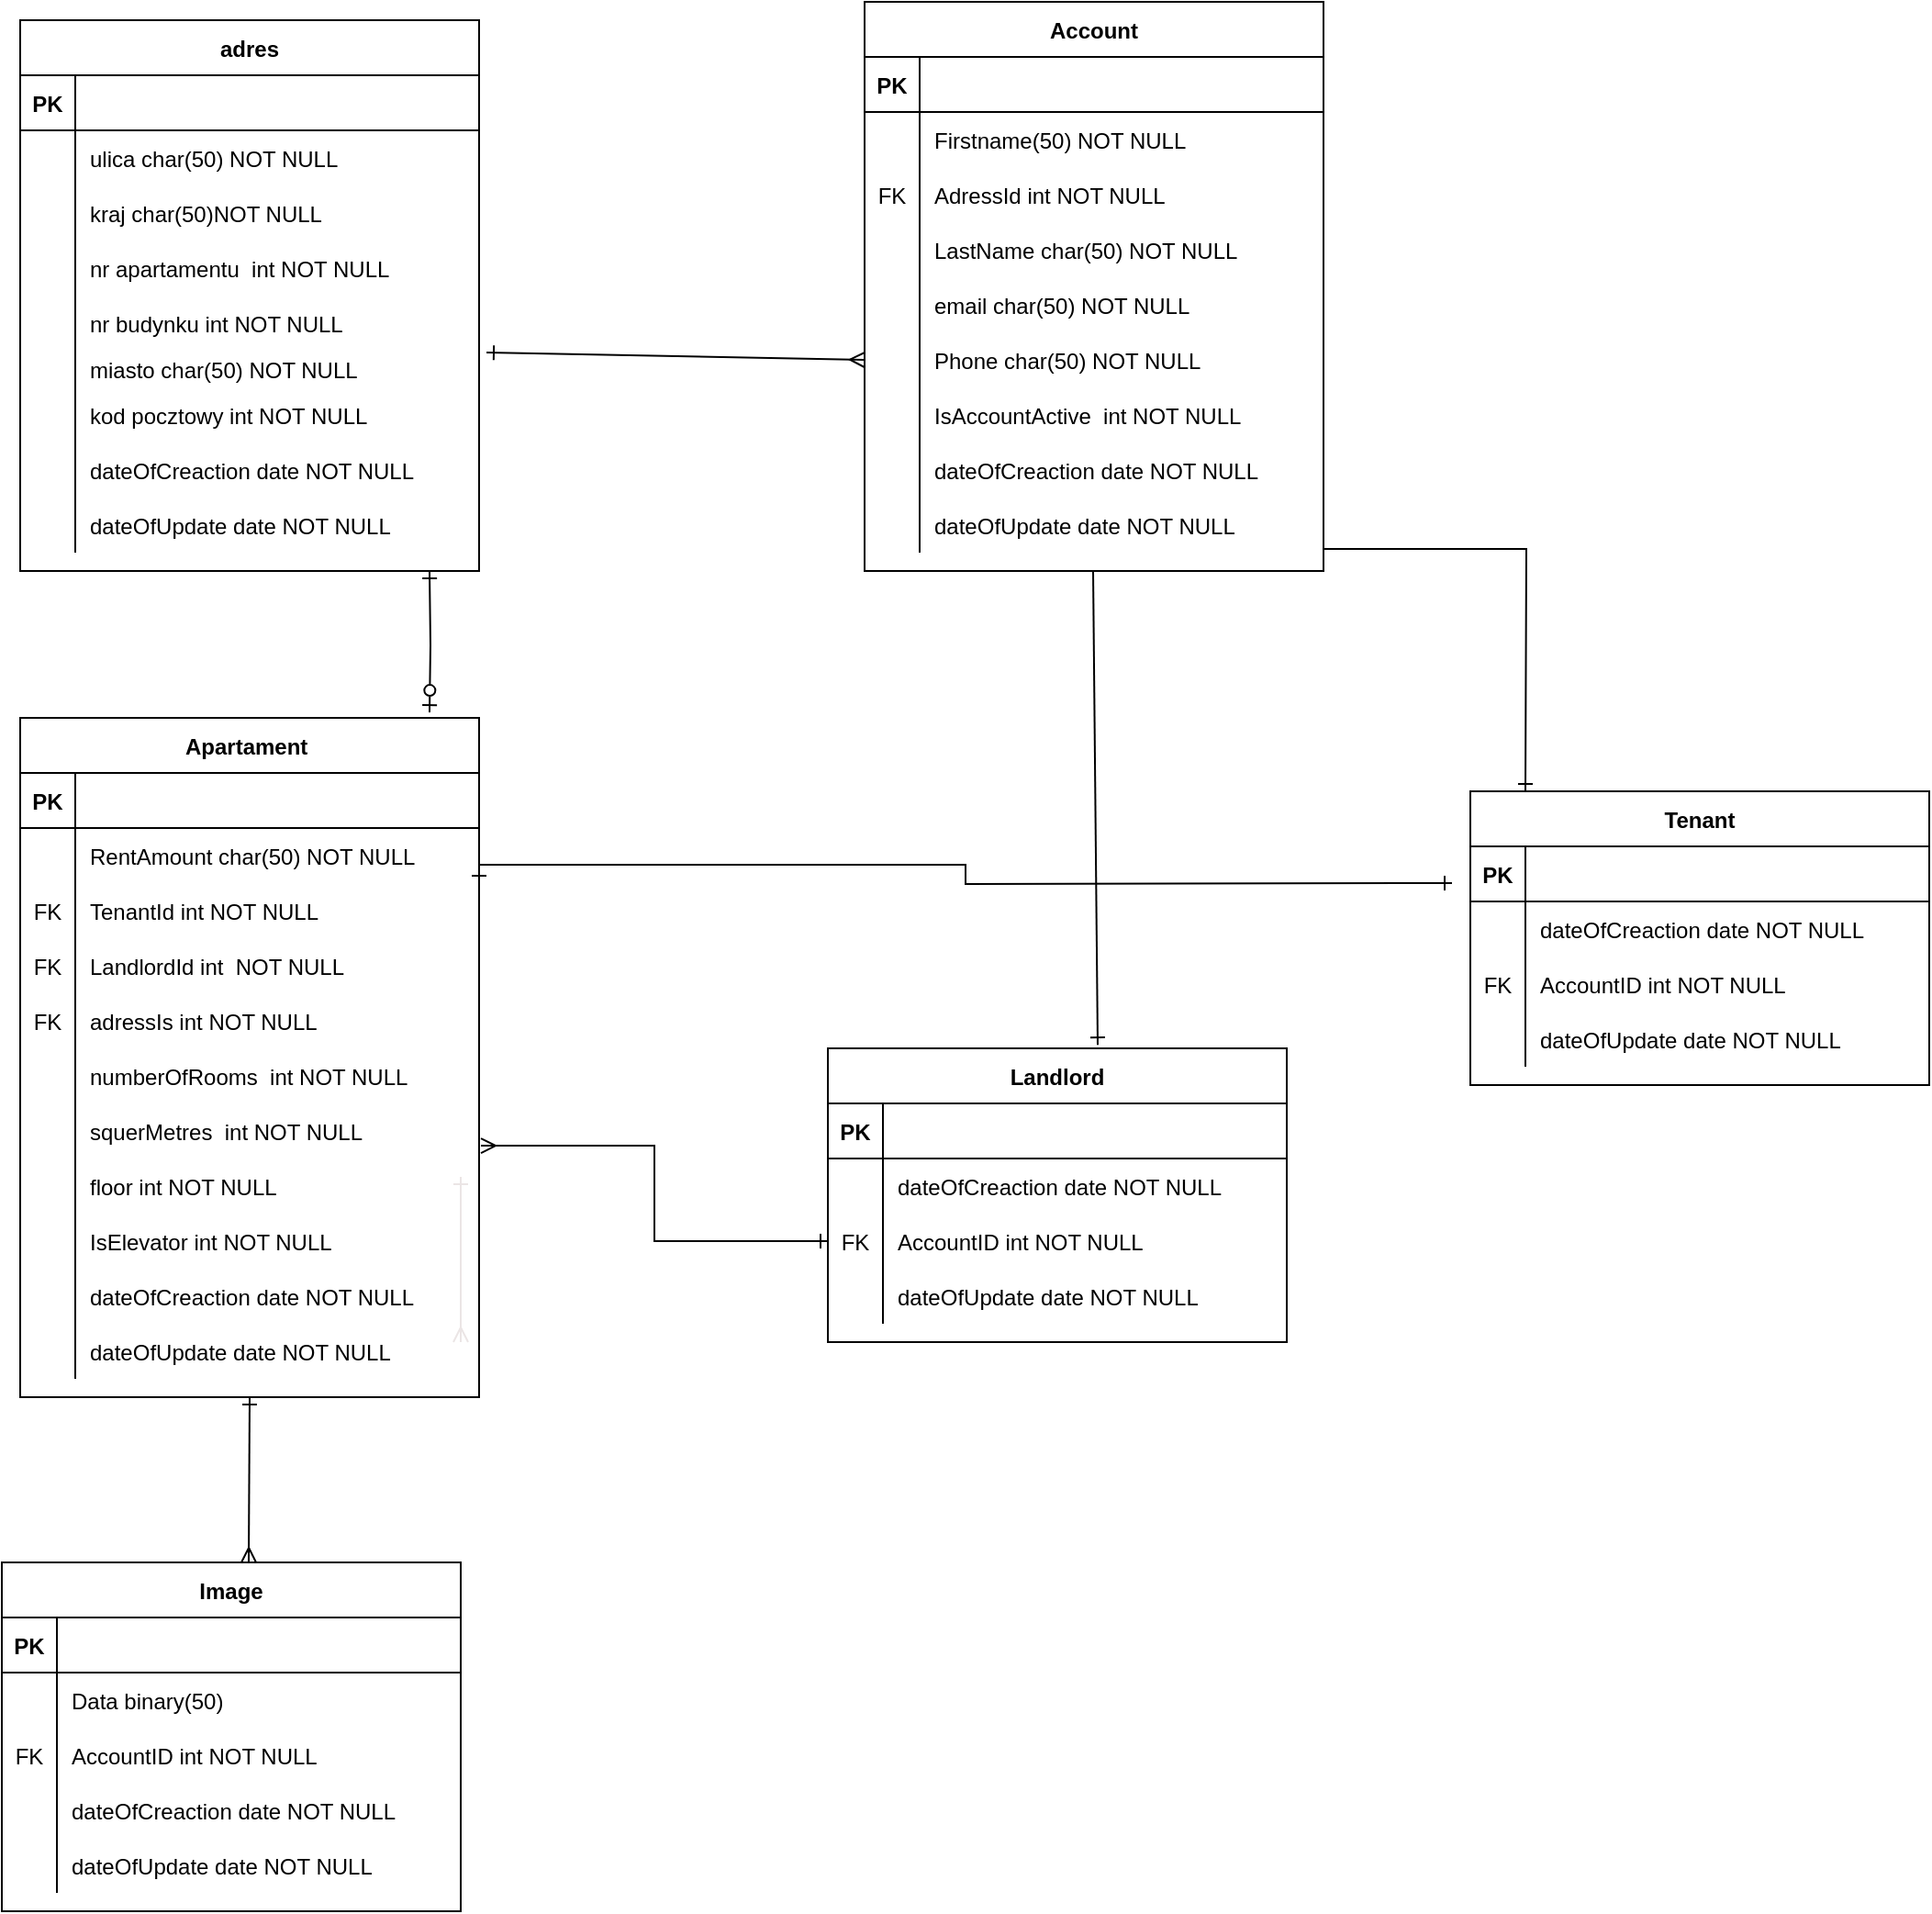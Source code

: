 <mxfile version="21.0.2" type="device"><diagram id="R2lEEEUBdFMjLlhIrx00" name="Page-1"><mxGraphModel dx="1687" dy="936" grid="1" gridSize="10" guides="1" tooltips="1" connect="1" arrows="1" fold="1" page="1" pageScale="1" pageWidth="850" pageHeight="1100" math="0" shadow="0" extFonts="Permanent Marker^https://fonts.googleapis.com/css?family=Permanent+Marker"><root><mxCell id="0"/><mxCell id="1" parent="0"/><mxCell id="RS_6XS7zdOknQT-KBXZ1-5" value="" style="endArrow=none;html=1;rounded=0;strokeColor=#FFFFFF;" edge="1" parent="1"><mxGeometry width="50" height="50" relative="1" as="geometry"><mxPoint x="470" y="210" as="sourcePoint"/><mxPoint x="670" y="210" as="targetPoint"/></mxGeometry></mxCell><mxCell id="RS_6XS7zdOknQT-KBXZ1-7" value="" style="endArrow=ERone;html=1;rounded=0;strokeColor=#ebe5e5;startArrow=ERmany;startFill=0;endFill=0;" edge="1" parent="1"><mxGeometry width="50" height="50" relative="1" as="geometry"><mxPoint x="290" y="780" as="sourcePoint"/><mxPoint x="290" y="690" as="targetPoint"/></mxGeometry></mxCell><mxCell id="RS_6XS7zdOknQT-KBXZ1-9" value="adres" style="shape=table;startSize=30;container=1;collapsible=1;childLayout=tableLayout;fixedRows=1;rowLines=0;fontStyle=1;align=center;resizeLast=1;" vertex="1" parent="1"><mxGeometry x="50" y="60" width="250" height="300" as="geometry"/></mxCell><mxCell id="RS_6XS7zdOknQT-KBXZ1-10" value="" style="shape=partialRectangle;collapsible=0;dropTarget=0;pointerEvents=0;fillColor=none;points=[[0,0.5],[1,0.5]];portConstraint=eastwest;top=0;left=0;right=0;bottom=1;" vertex="1" parent="RS_6XS7zdOknQT-KBXZ1-9"><mxGeometry y="30" width="250" height="30" as="geometry"/></mxCell><mxCell id="RS_6XS7zdOknQT-KBXZ1-11" value="PK" style="shape=partialRectangle;overflow=hidden;connectable=0;fillColor=none;top=0;left=0;bottom=0;right=0;fontStyle=1;" vertex="1" parent="RS_6XS7zdOknQT-KBXZ1-10"><mxGeometry width="30" height="30" as="geometry"><mxRectangle width="30" height="30" as="alternateBounds"/></mxGeometry></mxCell><mxCell id="RS_6XS7zdOknQT-KBXZ1-12" value="" style="shape=partialRectangle;overflow=hidden;connectable=0;fillColor=none;top=0;left=0;bottom=0;right=0;align=left;spacingLeft=6;fontStyle=5;" vertex="1" parent="RS_6XS7zdOknQT-KBXZ1-10"><mxGeometry x="30" width="220" height="30" as="geometry"><mxRectangle width="220" height="30" as="alternateBounds"/></mxGeometry></mxCell><mxCell id="RS_6XS7zdOknQT-KBXZ1-13" value="" style="shape=partialRectangle;collapsible=0;dropTarget=0;pointerEvents=0;fillColor=none;points=[[0,0.5],[1,0.5]];portConstraint=eastwest;top=0;left=0;right=0;bottom=0;" vertex="1" parent="RS_6XS7zdOknQT-KBXZ1-9"><mxGeometry y="60" width="250" height="30" as="geometry"/></mxCell><mxCell id="RS_6XS7zdOknQT-KBXZ1-14" value="" style="shape=partialRectangle;overflow=hidden;connectable=0;fillColor=none;top=0;left=0;bottom=0;right=0;" vertex="1" parent="RS_6XS7zdOknQT-KBXZ1-13"><mxGeometry width="30" height="30" as="geometry"><mxRectangle width="30" height="30" as="alternateBounds"/></mxGeometry></mxCell><mxCell id="RS_6XS7zdOknQT-KBXZ1-15" value="ulica char(50) NOT NULL" style="shape=partialRectangle;overflow=hidden;connectable=0;fillColor=none;top=0;left=0;bottom=0;right=0;align=left;spacingLeft=6;" vertex="1" parent="RS_6XS7zdOknQT-KBXZ1-13"><mxGeometry x="30" width="220" height="30" as="geometry"><mxRectangle width="220" height="30" as="alternateBounds"/></mxGeometry></mxCell><mxCell id="RS_6XS7zdOknQT-KBXZ1-16" value="" style="shape=partialRectangle;collapsible=0;dropTarget=0;pointerEvents=0;fillColor=none;points=[[0,0.5],[1,0.5]];portConstraint=eastwest;top=0;left=0;right=0;bottom=0;" vertex="1" parent="RS_6XS7zdOknQT-KBXZ1-9"><mxGeometry y="90" width="250" height="30" as="geometry"/></mxCell><mxCell id="RS_6XS7zdOknQT-KBXZ1-17" value="" style="shape=partialRectangle;overflow=hidden;connectable=0;fillColor=none;top=0;left=0;bottom=0;right=0;" vertex="1" parent="RS_6XS7zdOknQT-KBXZ1-16"><mxGeometry width="30" height="30" as="geometry"><mxRectangle width="30" height="30" as="alternateBounds"/></mxGeometry></mxCell><mxCell id="RS_6XS7zdOknQT-KBXZ1-18" value="kraj char(50)NOT NULL" style="shape=partialRectangle;overflow=hidden;connectable=0;fillColor=none;top=0;left=0;bottom=0;right=0;align=left;spacingLeft=6;" vertex="1" parent="RS_6XS7zdOknQT-KBXZ1-16"><mxGeometry x="30" width="220" height="30" as="geometry"><mxRectangle width="220" height="30" as="alternateBounds"/></mxGeometry></mxCell><mxCell id="RS_6XS7zdOknQT-KBXZ1-19" style="shape=partialRectangle;collapsible=0;dropTarget=0;pointerEvents=0;fillColor=none;points=[[0,0.5],[1,0.5]];portConstraint=eastwest;top=0;left=0;right=0;bottom=0;" vertex="1" parent="RS_6XS7zdOknQT-KBXZ1-9"><mxGeometry y="120" width="250" height="30" as="geometry"/></mxCell><mxCell id="RS_6XS7zdOknQT-KBXZ1-20" style="shape=partialRectangle;overflow=hidden;connectable=0;fillColor=none;top=0;left=0;bottom=0;right=0;" vertex="1" parent="RS_6XS7zdOknQT-KBXZ1-19"><mxGeometry width="30" height="30" as="geometry"><mxRectangle width="30" height="30" as="alternateBounds"/></mxGeometry></mxCell><mxCell id="RS_6XS7zdOknQT-KBXZ1-21" value="nr apartamentu  int NOT NULL" style="shape=partialRectangle;overflow=hidden;connectable=0;fillColor=none;top=0;left=0;bottom=0;right=0;align=left;spacingLeft=6;" vertex="1" parent="RS_6XS7zdOknQT-KBXZ1-19"><mxGeometry x="30" width="220" height="30" as="geometry"><mxRectangle width="220" height="30" as="alternateBounds"/></mxGeometry></mxCell><mxCell id="RS_6XS7zdOknQT-KBXZ1-22" style="shape=partialRectangle;collapsible=0;dropTarget=0;pointerEvents=0;fillColor=none;points=[[0,0.5],[1,0.5]];portConstraint=eastwest;top=0;left=0;right=0;bottom=0;" vertex="1" parent="RS_6XS7zdOknQT-KBXZ1-9"><mxGeometry y="150" width="250" height="30" as="geometry"/></mxCell><mxCell id="RS_6XS7zdOknQT-KBXZ1-23" style="shape=partialRectangle;overflow=hidden;connectable=0;fillColor=none;top=0;left=0;bottom=0;right=0;" vertex="1" parent="RS_6XS7zdOknQT-KBXZ1-22"><mxGeometry width="30" height="30" as="geometry"><mxRectangle width="30" height="30" as="alternateBounds"/></mxGeometry></mxCell><mxCell id="RS_6XS7zdOknQT-KBXZ1-24" value="nr budynku int NOT NULL" style="shape=partialRectangle;overflow=hidden;connectable=0;fillColor=none;top=0;left=0;bottom=0;right=0;align=left;spacingLeft=6;" vertex="1" parent="RS_6XS7zdOknQT-KBXZ1-22"><mxGeometry x="30" width="220" height="30" as="geometry"><mxRectangle width="220" height="30" as="alternateBounds"/></mxGeometry></mxCell><mxCell id="RS_6XS7zdOknQT-KBXZ1-25" style="shape=partialRectangle;collapsible=0;dropTarget=0;pointerEvents=0;fillColor=none;points=[[0,0.5],[1,0.5]];portConstraint=eastwest;top=0;left=0;right=0;bottom=0;" vertex="1" parent="RS_6XS7zdOknQT-KBXZ1-9"><mxGeometry y="180" width="250" height="20" as="geometry"/></mxCell><mxCell id="RS_6XS7zdOknQT-KBXZ1-26" style="shape=partialRectangle;overflow=hidden;connectable=0;fillColor=none;top=0;left=0;bottom=0;right=0;" vertex="1" parent="RS_6XS7zdOknQT-KBXZ1-25"><mxGeometry width="30" height="20" as="geometry"><mxRectangle width="30" height="20" as="alternateBounds"/></mxGeometry></mxCell><mxCell id="RS_6XS7zdOknQT-KBXZ1-27" value="miasto char(50) NOT NULL" style="shape=partialRectangle;overflow=hidden;connectable=0;fillColor=none;top=0;left=0;bottom=0;right=0;align=left;spacingLeft=6;" vertex="1" parent="RS_6XS7zdOknQT-KBXZ1-25"><mxGeometry x="30" width="220" height="20" as="geometry"><mxRectangle width="220" height="20" as="alternateBounds"/></mxGeometry></mxCell><mxCell id="RS_6XS7zdOknQT-KBXZ1-28" style="shape=partialRectangle;collapsible=0;dropTarget=0;pointerEvents=0;fillColor=none;points=[[0,0.5],[1,0.5]];portConstraint=eastwest;top=0;left=0;right=0;bottom=0;" vertex="1" parent="RS_6XS7zdOknQT-KBXZ1-9"><mxGeometry y="200" width="250" height="30" as="geometry"/></mxCell><mxCell id="RS_6XS7zdOknQT-KBXZ1-29" style="shape=partialRectangle;overflow=hidden;connectable=0;fillColor=none;top=0;left=0;bottom=0;right=0;" vertex="1" parent="RS_6XS7zdOknQT-KBXZ1-28"><mxGeometry width="30" height="30" as="geometry"><mxRectangle width="30" height="30" as="alternateBounds"/></mxGeometry></mxCell><mxCell id="RS_6XS7zdOknQT-KBXZ1-30" value="kod pocztowy int NOT NULL" style="shape=partialRectangle;overflow=hidden;connectable=0;fillColor=none;top=0;left=0;bottom=0;right=0;align=left;spacingLeft=6;" vertex="1" parent="RS_6XS7zdOknQT-KBXZ1-28"><mxGeometry x="30" width="220" height="30" as="geometry"><mxRectangle width="220" height="30" as="alternateBounds"/></mxGeometry></mxCell><mxCell id="RS_6XS7zdOknQT-KBXZ1-31" style="shape=partialRectangle;collapsible=0;dropTarget=0;pointerEvents=0;fillColor=none;points=[[0,0.5],[1,0.5]];portConstraint=eastwest;top=0;left=0;right=0;bottom=0;" vertex="1" parent="RS_6XS7zdOknQT-KBXZ1-9"><mxGeometry y="230" width="250" height="30" as="geometry"/></mxCell><mxCell id="RS_6XS7zdOknQT-KBXZ1-32" style="shape=partialRectangle;overflow=hidden;connectable=0;fillColor=none;top=0;left=0;bottom=0;right=0;" vertex="1" parent="RS_6XS7zdOknQT-KBXZ1-31"><mxGeometry width="30" height="30" as="geometry"><mxRectangle width="30" height="30" as="alternateBounds"/></mxGeometry></mxCell><mxCell id="RS_6XS7zdOknQT-KBXZ1-33" value="dateOfCreaction date NOT NULL" style="shape=partialRectangle;overflow=hidden;connectable=0;fillColor=none;top=0;left=0;bottom=0;right=0;align=left;spacingLeft=6;" vertex="1" parent="RS_6XS7zdOknQT-KBXZ1-31"><mxGeometry x="30" width="220" height="30" as="geometry"><mxRectangle width="220" height="30" as="alternateBounds"/></mxGeometry></mxCell><mxCell id="RS_6XS7zdOknQT-KBXZ1-34" style="shape=partialRectangle;collapsible=0;dropTarget=0;pointerEvents=0;fillColor=none;points=[[0,0.5],[1,0.5]];portConstraint=eastwest;top=0;left=0;right=0;bottom=0;" vertex="1" parent="RS_6XS7zdOknQT-KBXZ1-9"><mxGeometry y="260" width="250" height="30" as="geometry"/></mxCell><mxCell id="RS_6XS7zdOknQT-KBXZ1-35" style="shape=partialRectangle;overflow=hidden;connectable=0;fillColor=none;top=0;left=0;bottom=0;right=0;" vertex="1" parent="RS_6XS7zdOknQT-KBXZ1-34"><mxGeometry width="30" height="30" as="geometry"><mxRectangle width="30" height="30" as="alternateBounds"/></mxGeometry></mxCell><mxCell id="RS_6XS7zdOknQT-KBXZ1-36" value="dateOfUpdate date NOT NULL" style="shape=partialRectangle;overflow=hidden;connectable=0;fillColor=none;top=0;left=0;bottom=0;right=0;align=left;spacingLeft=6;" vertex="1" parent="RS_6XS7zdOknQT-KBXZ1-34"><mxGeometry x="30" width="220" height="30" as="geometry"><mxRectangle width="220" height="30" as="alternateBounds"/></mxGeometry></mxCell><mxCell id="RS_6XS7zdOknQT-KBXZ1-37" value="Apartament " style="shape=table;startSize=30;container=1;collapsible=1;childLayout=tableLayout;fixedRows=1;rowLines=0;fontStyle=1;align=center;resizeLast=1;" vertex="1" parent="1"><mxGeometry x="50" y="440" width="250" height="370" as="geometry"/></mxCell><mxCell id="RS_6XS7zdOknQT-KBXZ1-38" value="" style="shape=partialRectangle;collapsible=0;dropTarget=0;pointerEvents=0;fillColor=none;points=[[0,0.5],[1,0.5]];portConstraint=eastwest;top=0;left=0;right=0;bottom=1;" vertex="1" parent="RS_6XS7zdOknQT-KBXZ1-37"><mxGeometry y="30" width="250" height="30" as="geometry"/></mxCell><mxCell id="RS_6XS7zdOknQT-KBXZ1-39" value="PK" style="shape=partialRectangle;overflow=hidden;connectable=0;fillColor=none;top=0;left=0;bottom=0;right=0;fontStyle=1;" vertex="1" parent="RS_6XS7zdOknQT-KBXZ1-38"><mxGeometry width="30" height="30" as="geometry"><mxRectangle width="30" height="30" as="alternateBounds"/></mxGeometry></mxCell><mxCell id="RS_6XS7zdOknQT-KBXZ1-40" value="" style="shape=partialRectangle;overflow=hidden;connectable=0;fillColor=none;top=0;left=0;bottom=0;right=0;align=left;spacingLeft=6;fontStyle=5;" vertex="1" parent="RS_6XS7zdOknQT-KBXZ1-38"><mxGeometry x="30" width="220" height="30" as="geometry"><mxRectangle width="220" height="30" as="alternateBounds"/></mxGeometry></mxCell><mxCell id="RS_6XS7zdOknQT-KBXZ1-68" style="shape=partialRectangle;collapsible=0;dropTarget=0;pointerEvents=0;fillColor=none;points=[[0,0.5],[1,0.5]];portConstraint=eastwest;top=0;left=0;right=0;bottom=0;" vertex="1" parent="RS_6XS7zdOknQT-KBXZ1-37"><mxGeometry y="60" width="250" height="30" as="geometry"/></mxCell><mxCell id="RS_6XS7zdOknQT-KBXZ1-69" style="shape=partialRectangle;overflow=hidden;connectable=0;fillColor=none;top=0;left=0;bottom=0;right=0;" vertex="1" parent="RS_6XS7zdOknQT-KBXZ1-68"><mxGeometry width="30" height="30" as="geometry"><mxRectangle width="30" height="30" as="alternateBounds"/></mxGeometry></mxCell><mxCell id="RS_6XS7zdOknQT-KBXZ1-70" value="RentAmount char(50) NOT NULL" style="shape=partialRectangle;overflow=hidden;connectable=0;fillColor=none;top=0;left=0;bottom=0;right=0;align=left;spacingLeft=6;" vertex="1" parent="RS_6XS7zdOknQT-KBXZ1-68"><mxGeometry x="30" width="220" height="30" as="geometry"><mxRectangle width="220" height="30" as="alternateBounds"/></mxGeometry></mxCell><mxCell id="RS_6XS7zdOknQT-KBXZ1-65" style="shape=partialRectangle;collapsible=0;dropTarget=0;pointerEvents=0;fillColor=none;points=[[0,0.5],[1,0.5]];portConstraint=eastwest;top=0;left=0;right=0;bottom=0;" vertex="1" parent="RS_6XS7zdOknQT-KBXZ1-37"><mxGeometry y="90" width="250" height="30" as="geometry"/></mxCell><mxCell id="RS_6XS7zdOknQT-KBXZ1-66" value="FK" style="shape=partialRectangle;overflow=hidden;connectable=0;fillColor=none;top=0;left=0;bottom=0;right=0;" vertex="1" parent="RS_6XS7zdOknQT-KBXZ1-65"><mxGeometry width="30" height="30" as="geometry"><mxRectangle width="30" height="30" as="alternateBounds"/></mxGeometry></mxCell><mxCell id="RS_6XS7zdOknQT-KBXZ1-67" value="TenantId int NOT NULL" style="shape=partialRectangle;overflow=hidden;connectable=0;fillColor=none;top=0;left=0;bottom=0;right=0;align=left;spacingLeft=6;" vertex="1" parent="RS_6XS7zdOknQT-KBXZ1-65"><mxGeometry x="30" width="220" height="30" as="geometry"><mxRectangle width="220" height="30" as="alternateBounds"/></mxGeometry></mxCell><mxCell id="RS_6XS7zdOknQT-KBXZ1-41" value="" style="shape=partialRectangle;collapsible=0;dropTarget=0;pointerEvents=0;fillColor=none;points=[[0,0.5],[1,0.5]];portConstraint=eastwest;top=0;left=0;right=0;bottom=0;" vertex="1" parent="RS_6XS7zdOknQT-KBXZ1-37"><mxGeometry y="120" width="250" height="30" as="geometry"/></mxCell><mxCell id="RS_6XS7zdOknQT-KBXZ1-42" value="FK" style="shape=partialRectangle;overflow=hidden;connectable=0;fillColor=none;top=0;left=0;bottom=0;right=0;" vertex="1" parent="RS_6XS7zdOknQT-KBXZ1-41"><mxGeometry width="30" height="30" as="geometry"><mxRectangle width="30" height="30" as="alternateBounds"/></mxGeometry></mxCell><mxCell id="RS_6XS7zdOknQT-KBXZ1-43" value="LandlordId int  NOT NULL" style="shape=partialRectangle;overflow=hidden;connectable=0;fillColor=none;top=0;left=0;bottom=0;right=0;align=left;spacingLeft=6;" vertex="1" parent="RS_6XS7zdOknQT-KBXZ1-41"><mxGeometry x="30" width="220" height="30" as="geometry"><mxRectangle width="220" height="30" as="alternateBounds"/></mxGeometry></mxCell><mxCell id="RS_6XS7zdOknQT-KBXZ1-44" value="" style="shape=partialRectangle;collapsible=0;dropTarget=0;pointerEvents=0;fillColor=none;points=[[0,0.5],[1,0.5]];portConstraint=eastwest;top=0;left=0;right=0;bottom=0;" vertex="1" parent="RS_6XS7zdOknQT-KBXZ1-37"><mxGeometry y="150" width="250" height="30" as="geometry"/></mxCell><mxCell id="RS_6XS7zdOknQT-KBXZ1-45" value="FK" style="shape=partialRectangle;overflow=hidden;connectable=0;fillColor=none;top=0;left=0;bottom=0;right=0;" vertex="1" parent="RS_6XS7zdOknQT-KBXZ1-44"><mxGeometry width="30" height="30" as="geometry"><mxRectangle width="30" height="30" as="alternateBounds"/></mxGeometry></mxCell><mxCell id="RS_6XS7zdOknQT-KBXZ1-46" value="adressIs int NOT NULL" style="shape=partialRectangle;overflow=hidden;connectable=0;fillColor=none;top=0;left=0;bottom=0;right=0;align=left;spacingLeft=6;" vertex="1" parent="RS_6XS7zdOknQT-KBXZ1-44"><mxGeometry x="30" width="220" height="30" as="geometry"><mxRectangle width="220" height="30" as="alternateBounds"/></mxGeometry></mxCell><mxCell id="RS_6XS7zdOknQT-KBXZ1-47" style="shape=partialRectangle;collapsible=0;dropTarget=0;pointerEvents=0;fillColor=none;points=[[0,0.5],[1,0.5]];portConstraint=eastwest;top=0;left=0;right=0;bottom=0;" vertex="1" parent="RS_6XS7zdOknQT-KBXZ1-37"><mxGeometry y="180" width="250" height="30" as="geometry"/></mxCell><mxCell id="RS_6XS7zdOknQT-KBXZ1-48" style="shape=partialRectangle;overflow=hidden;connectable=0;fillColor=none;top=0;left=0;bottom=0;right=0;" vertex="1" parent="RS_6XS7zdOknQT-KBXZ1-47"><mxGeometry width="30" height="30" as="geometry"><mxRectangle width="30" height="30" as="alternateBounds"/></mxGeometry></mxCell><mxCell id="RS_6XS7zdOknQT-KBXZ1-49" value="numberOfRooms  int NOT NULL" style="shape=partialRectangle;overflow=hidden;connectable=0;fillColor=none;top=0;left=0;bottom=0;right=0;align=left;spacingLeft=6;" vertex="1" parent="RS_6XS7zdOknQT-KBXZ1-47"><mxGeometry x="30" width="220" height="30" as="geometry"><mxRectangle width="220" height="30" as="alternateBounds"/></mxGeometry></mxCell><mxCell id="RS_6XS7zdOknQT-KBXZ1-50" style="shape=partialRectangle;collapsible=0;dropTarget=0;pointerEvents=0;fillColor=none;points=[[0,0.5],[1,0.5]];portConstraint=eastwest;top=0;left=0;right=0;bottom=0;" vertex="1" parent="RS_6XS7zdOknQT-KBXZ1-37"><mxGeometry y="210" width="250" height="30" as="geometry"/></mxCell><mxCell id="RS_6XS7zdOknQT-KBXZ1-51" style="shape=partialRectangle;overflow=hidden;connectable=0;fillColor=none;top=0;left=0;bottom=0;right=0;" vertex="1" parent="RS_6XS7zdOknQT-KBXZ1-50"><mxGeometry width="30" height="30" as="geometry"><mxRectangle width="30" height="30" as="alternateBounds"/></mxGeometry></mxCell><mxCell id="RS_6XS7zdOknQT-KBXZ1-52" value="squerMetres  int NOT NULL" style="shape=partialRectangle;overflow=hidden;connectable=0;fillColor=none;top=0;left=0;bottom=0;right=0;align=left;spacingLeft=6;" vertex="1" parent="RS_6XS7zdOknQT-KBXZ1-50"><mxGeometry x="30" width="220" height="30" as="geometry"><mxRectangle width="220" height="30" as="alternateBounds"/></mxGeometry></mxCell><mxCell id="RS_6XS7zdOknQT-KBXZ1-53" style="shape=partialRectangle;collapsible=0;dropTarget=0;pointerEvents=0;fillColor=none;points=[[0,0.5],[1,0.5]];portConstraint=eastwest;top=0;left=0;right=0;bottom=0;" vertex="1" parent="RS_6XS7zdOknQT-KBXZ1-37"><mxGeometry y="240" width="250" height="30" as="geometry"/></mxCell><mxCell id="RS_6XS7zdOknQT-KBXZ1-54" style="shape=partialRectangle;overflow=hidden;connectable=0;fillColor=none;top=0;left=0;bottom=0;right=0;" vertex="1" parent="RS_6XS7zdOknQT-KBXZ1-53"><mxGeometry width="30" height="30" as="geometry"><mxRectangle width="30" height="30" as="alternateBounds"/></mxGeometry></mxCell><mxCell id="RS_6XS7zdOknQT-KBXZ1-55" value="floor int NOT NULL" style="shape=partialRectangle;overflow=hidden;connectable=0;fillColor=none;top=0;left=0;bottom=0;right=0;align=left;spacingLeft=6;" vertex="1" parent="RS_6XS7zdOknQT-KBXZ1-53"><mxGeometry x="30" width="220" height="30" as="geometry"><mxRectangle width="220" height="30" as="alternateBounds"/></mxGeometry></mxCell><mxCell id="RS_6XS7zdOknQT-KBXZ1-56" style="shape=partialRectangle;collapsible=0;dropTarget=0;pointerEvents=0;fillColor=none;points=[[0,0.5],[1,0.5]];portConstraint=eastwest;top=0;left=0;right=0;bottom=0;" vertex="1" parent="RS_6XS7zdOknQT-KBXZ1-37"><mxGeometry y="270" width="250" height="30" as="geometry"/></mxCell><mxCell id="RS_6XS7zdOknQT-KBXZ1-57" style="shape=partialRectangle;overflow=hidden;connectable=0;fillColor=none;top=0;left=0;bottom=0;right=0;" vertex="1" parent="RS_6XS7zdOknQT-KBXZ1-56"><mxGeometry width="30" height="30" as="geometry"><mxRectangle width="30" height="30" as="alternateBounds"/></mxGeometry></mxCell><mxCell id="RS_6XS7zdOknQT-KBXZ1-58" value="IsElevator int NOT NULL" style="shape=partialRectangle;overflow=hidden;connectable=0;fillColor=none;top=0;left=0;bottom=0;right=0;align=left;spacingLeft=6;" vertex="1" parent="RS_6XS7zdOknQT-KBXZ1-56"><mxGeometry x="30" width="220" height="30" as="geometry"><mxRectangle width="220" height="30" as="alternateBounds"/></mxGeometry></mxCell><mxCell id="RS_6XS7zdOknQT-KBXZ1-59" style="shape=partialRectangle;collapsible=0;dropTarget=0;pointerEvents=0;fillColor=none;points=[[0,0.5],[1,0.5]];portConstraint=eastwest;top=0;left=0;right=0;bottom=0;" vertex="1" parent="RS_6XS7zdOknQT-KBXZ1-37"><mxGeometry y="300" width="250" height="30" as="geometry"/></mxCell><mxCell id="RS_6XS7zdOknQT-KBXZ1-60" style="shape=partialRectangle;overflow=hidden;connectable=0;fillColor=none;top=0;left=0;bottom=0;right=0;" vertex="1" parent="RS_6XS7zdOknQT-KBXZ1-59"><mxGeometry width="30" height="30" as="geometry"><mxRectangle width="30" height="30" as="alternateBounds"/></mxGeometry></mxCell><mxCell id="RS_6XS7zdOknQT-KBXZ1-61" value="dateOfCreaction date NOT NULL" style="shape=partialRectangle;overflow=hidden;connectable=0;fillColor=none;top=0;left=0;bottom=0;right=0;align=left;spacingLeft=6;" vertex="1" parent="RS_6XS7zdOknQT-KBXZ1-59"><mxGeometry x="30" width="220" height="30" as="geometry"><mxRectangle width="220" height="30" as="alternateBounds"/></mxGeometry></mxCell><mxCell id="RS_6XS7zdOknQT-KBXZ1-62" style="shape=partialRectangle;collapsible=0;dropTarget=0;pointerEvents=0;fillColor=none;points=[[0,0.5],[1,0.5]];portConstraint=eastwest;top=0;left=0;right=0;bottom=0;" vertex="1" parent="RS_6XS7zdOknQT-KBXZ1-37"><mxGeometry y="330" width="250" height="30" as="geometry"/></mxCell><mxCell id="RS_6XS7zdOknQT-KBXZ1-63" style="shape=partialRectangle;overflow=hidden;connectable=0;fillColor=none;top=0;left=0;bottom=0;right=0;" vertex="1" parent="RS_6XS7zdOknQT-KBXZ1-62"><mxGeometry width="30" height="30" as="geometry"><mxRectangle width="30" height="30" as="alternateBounds"/></mxGeometry></mxCell><mxCell id="RS_6XS7zdOknQT-KBXZ1-64" value="dateOfUpdate date NOT NULL" style="shape=partialRectangle;overflow=hidden;connectable=0;fillColor=none;top=0;left=0;bottom=0;right=0;align=left;spacingLeft=6;" vertex="1" parent="RS_6XS7zdOknQT-KBXZ1-62"><mxGeometry x="30" width="220" height="30" as="geometry"><mxRectangle width="220" height="30" as="alternateBounds"/></mxGeometry></mxCell><mxCell id="RS_6XS7zdOknQT-KBXZ1-71" value="Account" style="shape=table;startSize=30;container=1;collapsible=1;childLayout=tableLayout;fixedRows=1;rowLines=0;fontStyle=1;align=center;resizeLast=1;" vertex="1" parent="1"><mxGeometry x="510" y="50" width="250" height="310" as="geometry"/></mxCell><mxCell id="RS_6XS7zdOknQT-KBXZ1-72" value="" style="shape=partialRectangle;collapsible=0;dropTarget=0;pointerEvents=0;fillColor=none;points=[[0,0.5],[1,0.5]];portConstraint=eastwest;top=0;left=0;right=0;bottom=1;" vertex="1" parent="RS_6XS7zdOknQT-KBXZ1-71"><mxGeometry y="30" width="250" height="30" as="geometry"/></mxCell><mxCell id="RS_6XS7zdOknQT-KBXZ1-73" value="PK" style="shape=partialRectangle;overflow=hidden;connectable=0;fillColor=none;top=0;left=0;bottom=0;right=0;fontStyle=1;" vertex="1" parent="RS_6XS7zdOknQT-KBXZ1-72"><mxGeometry width="30" height="30" as="geometry"><mxRectangle width="30" height="30" as="alternateBounds"/></mxGeometry></mxCell><mxCell id="RS_6XS7zdOknQT-KBXZ1-74" value="" style="shape=partialRectangle;overflow=hidden;connectable=0;fillColor=none;top=0;left=0;bottom=0;right=0;align=left;spacingLeft=6;fontStyle=5;" vertex="1" parent="RS_6XS7zdOknQT-KBXZ1-72"><mxGeometry x="30" width="220" height="30" as="geometry"><mxRectangle width="220" height="30" as="alternateBounds"/></mxGeometry></mxCell><mxCell id="RS_6XS7zdOknQT-KBXZ1-75" value="" style="shape=partialRectangle;collapsible=0;dropTarget=0;pointerEvents=0;fillColor=none;points=[[0,0.5],[1,0.5]];portConstraint=eastwest;top=0;left=0;right=0;bottom=0;" vertex="1" parent="RS_6XS7zdOknQT-KBXZ1-71"><mxGeometry y="60" width="250" height="30" as="geometry"/></mxCell><mxCell id="RS_6XS7zdOknQT-KBXZ1-76" value="" style="shape=partialRectangle;overflow=hidden;connectable=0;fillColor=none;top=0;left=0;bottom=0;right=0;" vertex="1" parent="RS_6XS7zdOknQT-KBXZ1-75"><mxGeometry width="30" height="30" as="geometry"><mxRectangle width="30" height="30" as="alternateBounds"/></mxGeometry></mxCell><mxCell id="RS_6XS7zdOknQT-KBXZ1-77" value="Firstname(50) NOT NULL" style="shape=partialRectangle;overflow=hidden;connectable=0;fillColor=none;top=0;left=0;bottom=0;right=0;align=left;spacingLeft=6;" vertex="1" parent="RS_6XS7zdOknQT-KBXZ1-75"><mxGeometry x="30" width="220" height="30" as="geometry"><mxRectangle width="220" height="30" as="alternateBounds"/></mxGeometry></mxCell><mxCell id="RS_6XS7zdOknQT-KBXZ1-78" value="" style="shape=partialRectangle;collapsible=0;dropTarget=0;pointerEvents=0;fillColor=none;points=[[0,0.5],[1,0.5]];portConstraint=eastwest;top=0;left=0;right=0;bottom=0;" vertex="1" parent="RS_6XS7zdOknQT-KBXZ1-71"><mxGeometry y="90" width="250" height="30" as="geometry"/></mxCell><mxCell id="RS_6XS7zdOknQT-KBXZ1-79" value="FK" style="shape=partialRectangle;overflow=hidden;connectable=0;fillColor=none;top=0;left=0;bottom=0;right=0;" vertex="1" parent="RS_6XS7zdOknQT-KBXZ1-78"><mxGeometry width="30" height="30" as="geometry"><mxRectangle width="30" height="30" as="alternateBounds"/></mxGeometry></mxCell><mxCell id="RS_6XS7zdOknQT-KBXZ1-80" value="AdressId int NOT NULL" style="shape=partialRectangle;overflow=hidden;connectable=0;fillColor=none;top=0;left=0;bottom=0;right=0;align=left;spacingLeft=6;" vertex="1" parent="RS_6XS7zdOknQT-KBXZ1-78"><mxGeometry x="30" width="220" height="30" as="geometry"><mxRectangle width="220" height="30" as="alternateBounds"/></mxGeometry></mxCell><mxCell id="RS_6XS7zdOknQT-KBXZ1-81" style="shape=partialRectangle;collapsible=0;dropTarget=0;pointerEvents=0;fillColor=none;points=[[0,0.5],[1,0.5]];portConstraint=eastwest;top=0;left=0;right=0;bottom=0;" vertex="1" parent="RS_6XS7zdOknQT-KBXZ1-71"><mxGeometry y="120" width="250" height="30" as="geometry"/></mxCell><mxCell id="RS_6XS7zdOknQT-KBXZ1-82" style="shape=partialRectangle;overflow=hidden;connectable=0;fillColor=none;top=0;left=0;bottom=0;right=0;" vertex="1" parent="RS_6XS7zdOknQT-KBXZ1-81"><mxGeometry width="30" height="30" as="geometry"><mxRectangle width="30" height="30" as="alternateBounds"/></mxGeometry></mxCell><mxCell id="RS_6XS7zdOknQT-KBXZ1-83" value="LastName char(50) NOT NULL" style="shape=partialRectangle;overflow=hidden;connectable=0;fillColor=none;top=0;left=0;bottom=0;right=0;align=left;spacingLeft=6;" vertex="1" parent="RS_6XS7zdOknQT-KBXZ1-81"><mxGeometry x="30" width="220" height="30" as="geometry"><mxRectangle width="220" height="30" as="alternateBounds"/></mxGeometry></mxCell><mxCell id="RS_6XS7zdOknQT-KBXZ1-84" style="shape=partialRectangle;collapsible=0;dropTarget=0;pointerEvents=0;fillColor=none;points=[[0,0.5],[1,0.5]];portConstraint=eastwest;top=0;left=0;right=0;bottom=0;" vertex="1" parent="RS_6XS7zdOknQT-KBXZ1-71"><mxGeometry y="150" width="250" height="30" as="geometry"/></mxCell><mxCell id="RS_6XS7zdOknQT-KBXZ1-85" style="shape=partialRectangle;overflow=hidden;connectable=0;fillColor=none;top=0;left=0;bottom=0;right=0;" vertex="1" parent="RS_6XS7zdOknQT-KBXZ1-84"><mxGeometry width="30" height="30" as="geometry"><mxRectangle width="30" height="30" as="alternateBounds"/></mxGeometry></mxCell><mxCell id="RS_6XS7zdOknQT-KBXZ1-86" value="email char(50) NOT NULL" style="shape=partialRectangle;overflow=hidden;connectable=0;fillColor=none;top=0;left=0;bottom=0;right=0;align=left;spacingLeft=6;" vertex="1" parent="RS_6XS7zdOknQT-KBXZ1-84"><mxGeometry x="30" width="220" height="30" as="geometry"><mxRectangle width="220" height="30" as="alternateBounds"/></mxGeometry></mxCell><mxCell id="RS_6XS7zdOknQT-KBXZ1-87" style="shape=partialRectangle;collapsible=0;dropTarget=0;pointerEvents=0;fillColor=none;points=[[0,0.5],[1,0.5]];portConstraint=eastwest;top=0;left=0;right=0;bottom=0;" vertex="1" parent="RS_6XS7zdOknQT-KBXZ1-71"><mxGeometry y="180" width="250" height="30" as="geometry"/></mxCell><mxCell id="RS_6XS7zdOknQT-KBXZ1-88" style="shape=partialRectangle;overflow=hidden;connectable=0;fillColor=none;top=0;left=0;bottom=0;right=0;" vertex="1" parent="RS_6XS7zdOknQT-KBXZ1-87"><mxGeometry width="30" height="30" as="geometry"><mxRectangle width="30" height="30" as="alternateBounds"/></mxGeometry></mxCell><mxCell id="RS_6XS7zdOknQT-KBXZ1-89" value="Phone char(50) NOT NULL" style="shape=partialRectangle;overflow=hidden;connectable=0;fillColor=none;top=0;left=0;bottom=0;right=0;align=left;spacingLeft=6;" vertex="1" parent="RS_6XS7zdOknQT-KBXZ1-87"><mxGeometry x="30" width="220" height="30" as="geometry"><mxRectangle width="220" height="30" as="alternateBounds"/></mxGeometry></mxCell><mxCell id="RS_6XS7zdOknQT-KBXZ1-90" style="shape=partialRectangle;collapsible=0;dropTarget=0;pointerEvents=0;fillColor=none;points=[[0,0.5],[1,0.5]];portConstraint=eastwest;top=0;left=0;right=0;bottom=0;" vertex="1" parent="RS_6XS7zdOknQT-KBXZ1-71"><mxGeometry y="210" width="250" height="30" as="geometry"/></mxCell><mxCell id="RS_6XS7zdOknQT-KBXZ1-91" style="shape=partialRectangle;overflow=hidden;connectable=0;fillColor=none;top=0;left=0;bottom=0;right=0;" vertex="1" parent="RS_6XS7zdOknQT-KBXZ1-90"><mxGeometry width="30" height="30" as="geometry"><mxRectangle width="30" height="30" as="alternateBounds"/></mxGeometry></mxCell><mxCell id="RS_6XS7zdOknQT-KBXZ1-92" value="IsAccountActive  int NOT NULL" style="shape=partialRectangle;overflow=hidden;connectable=0;fillColor=none;top=0;left=0;bottom=0;right=0;align=left;spacingLeft=6;" vertex="1" parent="RS_6XS7zdOknQT-KBXZ1-90"><mxGeometry x="30" width="220" height="30" as="geometry"><mxRectangle width="220" height="30" as="alternateBounds"/></mxGeometry></mxCell><mxCell id="RS_6XS7zdOknQT-KBXZ1-93" style="shape=partialRectangle;collapsible=0;dropTarget=0;pointerEvents=0;fillColor=none;points=[[0,0.5],[1,0.5]];portConstraint=eastwest;top=0;left=0;right=0;bottom=0;" vertex="1" parent="RS_6XS7zdOknQT-KBXZ1-71"><mxGeometry y="240" width="250" height="30" as="geometry"/></mxCell><mxCell id="RS_6XS7zdOknQT-KBXZ1-94" style="shape=partialRectangle;overflow=hidden;connectable=0;fillColor=none;top=0;left=0;bottom=0;right=0;" vertex="1" parent="RS_6XS7zdOknQT-KBXZ1-93"><mxGeometry width="30" height="30" as="geometry"><mxRectangle width="30" height="30" as="alternateBounds"/></mxGeometry></mxCell><mxCell id="RS_6XS7zdOknQT-KBXZ1-95" value="dateOfCreaction date NOT NULL" style="shape=partialRectangle;overflow=hidden;connectable=0;fillColor=none;top=0;left=0;bottom=0;right=0;align=left;spacingLeft=6;" vertex="1" parent="RS_6XS7zdOknQT-KBXZ1-93"><mxGeometry x="30" width="220" height="30" as="geometry"><mxRectangle width="220" height="30" as="alternateBounds"/></mxGeometry></mxCell><mxCell id="RS_6XS7zdOknQT-KBXZ1-96" style="shape=partialRectangle;collapsible=0;dropTarget=0;pointerEvents=0;fillColor=none;points=[[0,0.5],[1,0.5]];portConstraint=eastwest;top=0;left=0;right=0;bottom=0;" vertex="1" parent="RS_6XS7zdOknQT-KBXZ1-71"><mxGeometry y="270" width="250" height="30" as="geometry"/></mxCell><mxCell id="RS_6XS7zdOknQT-KBXZ1-97" style="shape=partialRectangle;overflow=hidden;connectable=0;fillColor=none;top=0;left=0;bottom=0;right=0;" vertex="1" parent="RS_6XS7zdOknQT-KBXZ1-96"><mxGeometry width="30" height="30" as="geometry"><mxRectangle width="30" height="30" as="alternateBounds"/></mxGeometry></mxCell><mxCell id="RS_6XS7zdOknQT-KBXZ1-98" value="dateOfUpdate date NOT NULL" style="shape=partialRectangle;overflow=hidden;connectable=0;fillColor=none;top=0;left=0;bottom=0;right=0;align=left;spacingLeft=6;" vertex="1" parent="RS_6XS7zdOknQT-KBXZ1-96"><mxGeometry x="30" width="220" height="30" as="geometry"><mxRectangle width="220" height="30" as="alternateBounds"/></mxGeometry></mxCell><mxCell id="RS_6XS7zdOknQT-KBXZ1-99" value="Tenant" style="shape=table;startSize=30;container=1;collapsible=1;childLayout=tableLayout;fixedRows=1;rowLines=0;fontStyle=1;align=center;resizeLast=1;" vertex="1" parent="1"><mxGeometry x="840" y="480" width="250" height="160" as="geometry"/></mxCell><mxCell id="RS_6XS7zdOknQT-KBXZ1-100" value="" style="shape=partialRectangle;collapsible=0;dropTarget=0;pointerEvents=0;fillColor=none;points=[[0,0.5],[1,0.5]];portConstraint=eastwest;top=0;left=0;right=0;bottom=1;" vertex="1" parent="RS_6XS7zdOknQT-KBXZ1-99"><mxGeometry y="30" width="250" height="30" as="geometry"/></mxCell><mxCell id="RS_6XS7zdOknQT-KBXZ1-101" value="PK" style="shape=partialRectangle;overflow=hidden;connectable=0;fillColor=none;top=0;left=0;bottom=0;right=0;fontStyle=1;" vertex="1" parent="RS_6XS7zdOknQT-KBXZ1-100"><mxGeometry width="30" height="30" as="geometry"><mxRectangle width="30" height="30" as="alternateBounds"/></mxGeometry></mxCell><mxCell id="RS_6XS7zdOknQT-KBXZ1-102" value="" style="shape=partialRectangle;overflow=hidden;connectable=0;fillColor=none;top=0;left=0;bottom=0;right=0;align=left;spacingLeft=6;fontStyle=5;" vertex="1" parent="RS_6XS7zdOknQT-KBXZ1-100"><mxGeometry x="30" width="220" height="30" as="geometry"><mxRectangle width="220" height="30" as="alternateBounds"/></mxGeometry></mxCell><mxCell id="RS_6XS7zdOknQT-KBXZ1-121" style="shape=partialRectangle;collapsible=0;dropTarget=0;pointerEvents=0;fillColor=none;points=[[0,0.5],[1,0.5]];portConstraint=eastwest;top=0;left=0;right=0;bottom=0;" vertex="1" parent="RS_6XS7zdOknQT-KBXZ1-99"><mxGeometry y="60" width="250" height="30" as="geometry"/></mxCell><mxCell id="RS_6XS7zdOknQT-KBXZ1-122" style="shape=partialRectangle;overflow=hidden;connectable=0;fillColor=none;top=0;left=0;bottom=0;right=0;" vertex="1" parent="RS_6XS7zdOknQT-KBXZ1-121"><mxGeometry width="30" height="30" as="geometry"><mxRectangle width="30" height="30" as="alternateBounds"/></mxGeometry></mxCell><mxCell id="RS_6XS7zdOknQT-KBXZ1-123" value="dateOfCreaction date NOT NULL" style="shape=partialRectangle;overflow=hidden;connectable=0;fillColor=none;top=0;left=0;bottom=0;right=0;align=left;spacingLeft=6;" vertex="1" parent="RS_6XS7zdOknQT-KBXZ1-121"><mxGeometry x="30" width="220" height="30" as="geometry"><mxRectangle width="220" height="30" as="alternateBounds"/></mxGeometry></mxCell><mxCell id="RS_6XS7zdOknQT-KBXZ1-106" value="" style="shape=partialRectangle;collapsible=0;dropTarget=0;pointerEvents=0;fillColor=none;points=[[0,0.5],[1,0.5]];portConstraint=eastwest;top=0;left=0;right=0;bottom=0;" vertex="1" parent="RS_6XS7zdOknQT-KBXZ1-99"><mxGeometry y="90" width="250" height="30" as="geometry"/></mxCell><mxCell id="RS_6XS7zdOknQT-KBXZ1-107" value="FK" style="shape=partialRectangle;overflow=hidden;connectable=0;fillColor=none;top=0;left=0;bottom=0;right=0;" vertex="1" parent="RS_6XS7zdOknQT-KBXZ1-106"><mxGeometry width="30" height="30" as="geometry"><mxRectangle width="30" height="30" as="alternateBounds"/></mxGeometry></mxCell><mxCell id="RS_6XS7zdOknQT-KBXZ1-108" value="AccountID int NOT NULL" style="shape=partialRectangle;overflow=hidden;connectable=0;fillColor=none;top=0;left=0;bottom=0;right=0;align=left;spacingLeft=6;" vertex="1" parent="RS_6XS7zdOknQT-KBXZ1-106"><mxGeometry x="30" width="220" height="30" as="geometry"><mxRectangle width="220" height="30" as="alternateBounds"/></mxGeometry></mxCell><mxCell id="RS_6XS7zdOknQT-KBXZ1-124" style="shape=partialRectangle;collapsible=0;dropTarget=0;pointerEvents=0;fillColor=none;points=[[0,0.5],[1,0.5]];portConstraint=eastwest;top=0;left=0;right=0;bottom=0;" vertex="1" parent="RS_6XS7zdOknQT-KBXZ1-99"><mxGeometry y="120" width="250" height="30" as="geometry"/></mxCell><mxCell id="RS_6XS7zdOknQT-KBXZ1-125" style="shape=partialRectangle;overflow=hidden;connectable=0;fillColor=none;top=0;left=0;bottom=0;right=0;" vertex="1" parent="RS_6XS7zdOknQT-KBXZ1-124"><mxGeometry width="30" height="30" as="geometry"><mxRectangle width="30" height="30" as="alternateBounds"/></mxGeometry></mxCell><mxCell id="RS_6XS7zdOknQT-KBXZ1-126" value="dateOfUpdate date NOT NULL" style="shape=partialRectangle;overflow=hidden;connectable=0;fillColor=none;top=0;left=0;bottom=0;right=0;align=left;spacingLeft=6;" vertex="1" parent="RS_6XS7zdOknQT-KBXZ1-124"><mxGeometry x="30" width="220" height="30" as="geometry"><mxRectangle width="220" height="30" as="alternateBounds"/></mxGeometry></mxCell><mxCell id="RS_6XS7zdOknQT-KBXZ1-127" value="Landlord" style="shape=table;startSize=30;container=1;collapsible=1;childLayout=tableLayout;fixedRows=1;rowLines=0;fontStyle=1;align=center;resizeLast=1;" vertex="1" parent="1"><mxGeometry x="490" y="620" width="250" height="160" as="geometry"/></mxCell><mxCell id="RS_6XS7zdOknQT-KBXZ1-128" value="" style="shape=partialRectangle;collapsible=0;dropTarget=0;pointerEvents=0;fillColor=none;points=[[0,0.5],[1,0.5]];portConstraint=eastwest;top=0;left=0;right=0;bottom=1;" vertex="1" parent="RS_6XS7zdOknQT-KBXZ1-127"><mxGeometry y="30" width="250" height="30" as="geometry"/></mxCell><mxCell id="RS_6XS7zdOknQT-KBXZ1-129" value="PK" style="shape=partialRectangle;overflow=hidden;connectable=0;fillColor=none;top=0;left=0;bottom=0;right=0;fontStyle=1;" vertex="1" parent="RS_6XS7zdOknQT-KBXZ1-128"><mxGeometry width="30" height="30" as="geometry"><mxRectangle width="30" height="30" as="alternateBounds"/></mxGeometry></mxCell><mxCell id="RS_6XS7zdOknQT-KBXZ1-130" value="" style="shape=partialRectangle;overflow=hidden;connectable=0;fillColor=none;top=0;left=0;bottom=0;right=0;align=left;spacingLeft=6;fontStyle=5;" vertex="1" parent="RS_6XS7zdOknQT-KBXZ1-128"><mxGeometry x="30" width="220" height="30" as="geometry"><mxRectangle width="220" height="30" as="alternateBounds"/></mxGeometry></mxCell><mxCell id="RS_6XS7zdOknQT-KBXZ1-131" style="shape=partialRectangle;collapsible=0;dropTarget=0;pointerEvents=0;fillColor=none;points=[[0,0.5],[1,0.5]];portConstraint=eastwest;top=0;left=0;right=0;bottom=0;" vertex="1" parent="RS_6XS7zdOknQT-KBXZ1-127"><mxGeometry y="60" width="250" height="30" as="geometry"/></mxCell><mxCell id="RS_6XS7zdOknQT-KBXZ1-132" style="shape=partialRectangle;overflow=hidden;connectable=0;fillColor=none;top=0;left=0;bottom=0;right=0;" vertex="1" parent="RS_6XS7zdOknQT-KBXZ1-131"><mxGeometry width="30" height="30" as="geometry"><mxRectangle width="30" height="30" as="alternateBounds"/></mxGeometry></mxCell><mxCell id="RS_6XS7zdOknQT-KBXZ1-133" value="dateOfCreaction date NOT NULL" style="shape=partialRectangle;overflow=hidden;connectable=0;fillColor=none;top=0;left=0;bottom=0;right=0;align=left;spacingLeft=6;" vertex="1" parent="RS_6XS7zdOknQT-KBXZ1-131"><mxGeometry x="30" width="220" height="30" as="geometry"><mxRectangle width="220" height="30" as="alternateBounds"/></mxGeometry></mxCell><mxCell id="RS_6XS7zdOknQT-KBXZ1-134" value="" style="shape=partialRectangle;collapsible=0;dropTarget=0;pointerEvents=0;fillColor=none;points=[[0,0.5],[1,0.5]];portConstraint=eastwest;top=0;left=0;right=0;bottom=0;" vertex="1" parent="RS_6XS7zdOknQT-KBXZ1-127"><mxGeometry y="90" width="250" height="30" as="geometry"/></mxCell><mxCell id="RS_6XS7zdOknQT-KBXZ1-135" value="FK" style="shape=partialRectangle;overflow=hidden;connectable=0;fillColor=none;top=0;left=0;bottom=0;right=0;" vertex="1" parent="RS_6XS7zdOknQT-KBXZ1-134"><mxGeometry width="30" height="30" as="geometry"><mxRectangle width="30" height="30" as="alternateBounds"/></mxGeometry></mxCell><mxCell id="RS_6XS7zdOknQT-KBXZ1-136" value="AccountID int NOT NULL" style="shape=partialRectangle;overflow=hidden;connectable=0;fillColor=none;top=0;left=0;bottom=0;right=0;align=left;spacingLeft=6;" vertex="1" parent="RS_6XS7zdOknQT-KBXZ1-134"><mxGeometry x="30" width="220" height="30" as="geometry"><mxRectangle width="220" height="30" as="alternateBounds"/></mxGeometry></mxCell><mxCell id="RS_6XS7zdOknQT-KBXZ1-137" style="shape=partialRectangle;collapsible=0;dropTarget=0;pointerEvents=0;fillColor=none;points=[[0,0.5],[1,0.5]];portConstraint=eastwest;top=0;left=0;right=0;bottom=0;" vertex="1" parent="RS_6XS7zdOknQT-KBXZ1-127"><mxGeometry y="120" width="250" height="30" as="geometry"/></mxCell><mxCell id="RS_6XS7zdOknQT-KBXZ1-138" style="shape=partialRectangle;overflow=hidden;connectable=0;fillColor=none;top=0;left=0;bottom=0;right=0;" vertex="1" parent="RS_6XS7zdOknQT-KBXZ1-137"><mxGeometry width="30" height="30" as="geometry"><mxRectangle width="30" height="30" as="alternateBounds"/></mxGeometry></mxCell><mxCell id="RS_6XS7zdOknQT-KBXZ1-139" value="dateOfUpdate date NOT NULL" style="shape=partialRectangle;overflow=hidden;connectable=0;fillColor=none;top=0;left=0;bottom=0;right=0;align=left;spacingLeft=6;" vertex="1" parent="RS_6XS7zdOknQT-KBXZ1-137"><mxGeometry x="30" width="220" height="30" as="geometry"><mxRectangle width="220" height="30" as="alternateBounds"/></mxGeometry></mxCell><mxCell id="RS_6XS7zdOknQT-KBXZ1-140" value="Image" style="shape=table;startSize=30;container=1;collapsible=1;childLayout=tableLayout;fixedRows=1;rowLines=0;fontStyle=1;align=center;resizeLast=1;" vertex="1" parent="1"><mxGeometry x="40" y="900" width="250" height="190" as="geometry"/></mxCell><mxCell id="RS_6XS7zdOknQT-KBXZ1-141" value="" style="shape=partialRectangle;collapsible=0;dropTarget=0;pointerEvents=0;fillColor=none;points=[[0,0.5],[1,0.5]];portConstraint=eastwest;top=0;left=0;right=0;bottom=1;" vertex="1" parent="RS_6XS7zdOknQT-KBXZ1-140"><mxGeometry y="30" width="250" height="30" as="geometry"/></mxCell><mxCell id="RS_6XS7zdOknQT-KBXZ1-142" value="PK" style="shape=partialRectangle;overflow=hidden;connectable=0;fillColor=none;top=0;left=0;bottom=0;right=0;fontStyle=1;" vertex="1" parent="RS_6XS7zdOknQT-KBXZ1-141"><mxGeometry width="30" height="30" as="geometry"><mxRectangle width="30" height="30" as="alternateBounds"/></mxGeometry></mxCell><mxCell id="RS_6XS7zdOknQT-KBXZ1-143" value="" style="shape=partialRectangle;overflow=hidden;connectable=0;fillColor=none;top=0;left=0;bottom=0;right=0;align=left;spacingLeft=6;fontStyle=5;" vertex="1" parent="RS_6XS7zdOknQT-KBXZ1-141"><mxGeometry x="30" width="220" height="30" as="geometry"><mxRectangle width="220" height="30" as="alternateBounds"/></mxGeometry></mxCell><mxCell id="RS_6XS7zdOknQT-KBXZ1-153" style="shape=partialRectangle;collapsible=0;dropTarget=0;pointerEvents=0;fillColor=none;points=[[0,0.5],[1,0.5]];portConstraint=eastwest;top=0;left=0;right=0;bottom=0;" vertex="1" parent="RS_6XS7zdOknQT-KBXZ1-140"><mxGeometry y="60" width="250" height="30" as="geometry"/></mxCell><mxCell id="RS_6XS7zdOknQT-KBXZ1-154" style="shape=partialRectangle;overflow=hidden;connectable=0;fillColor=none;top=0;left=0;bottom=0;right=0;" vertex="1" parent="RS_6XS7zdOknQT-KBXZ1-153"><mxGeometry width="30" height="30" as="geometry"><mxRectangle width="30" height="30" as="alternateBounds"/></mxGeometry></mxCell><mxCell id="RS_6XS7zdOknQT-KBXZ1-155" value="Data binary(50)" style="shape=partialRectangle;overflow=hidden;connectable=0;fillColor=none;top=0;left=0;bottom=0;right=0;align=left;spacingLeft=6;" vertex="1" parent="RS_6XS7zdOknQT-KBXZ1-153"><mxGeometry x="30" width="220" height="30" as="geometry"><mxRectangle width="220" height="30" as="alternateBounds"/></mxGeometry></mxCell><mxCell id="RS_6XS7zdOknQT-KBXZ1-147" value="" style="shape=partialRectangle;collapsible=0;dropTarget=0;pointerEvents=0;fillColor=none;points=[[0,0.5],[1,0.5]];portConstraint=eastwest;top=0;left=0;right=0;bottom=0;" vertex="1" parent="RS_6XS7zdOknQT-KBXZ1-140"><mxGeometry y="90" width="250" height="30" as="geometry"/></mxCell><mxCell id="RS_6XS7zdOknQT-KBXZ1-148" value="FK" style="shape=partialRectangle;overflow=hidden;connectable=0;fillColor=none;top=0;left=0;bottom=0;right=0;" vertex="1" parent="RS_6XS7zdOknQT-KBXZ1-147"><mxGeometry width="30" height="30" as="geometry"><mxRectangle width="30" height="30" as="alternateBounds"/></mxGeometry></mxCell><mxCell id="RS_6XS7zdOknQT-KBXZ1-149" value="AccountID int NOT NULL" style="shape=partialRectangle;overflow=hidden;connectable=0;fillColor=none;top=0;left=0;bottom=0;right=0;align=left;spacingLeft=6;" vertex="1" parent="RS_6XS7zdOknQT-KBXZ1-147"><mxGeometry x="30" width="220" height="30" as="geometry"><mxRectangle width="220" height="30" as="alternateBounds"/></mxGeometry></mxCell><mxCell id="RS_6XS7zdOknQT-KBXZ1-144" style="shape=partialRectangle;collapsible=0;dropTarget=0;pointerEvents=0;fillColor=none;points=[[0,0.5],[1,0.5]];portConstraint=eastwest;top=0;left=0;right=0;bottom=0;" vertex="1" parent="RS_6XS7zdOknQT-KBXZ1-140"><mxGeometry y="120" width="250" height="30" as="geometry"/></mxCell><mxCell id="RS_6XS7zdOknQT-KBXZ1-145" style="shape=partialRectangle;overflow=hidden;connectable=0;fillColor=none;top=0;left=0;bottom=0;right=0;" vertex="1" parent="RS_6XS7zdOknQT-KBXZ1-144"><mxGeometry width="30" height="30" as="geometry"><mxRectangle width="30" height="30" as="alternateBounds"/></mxGeometry></mxCell><mxCell id="RS_6XS7zdOknQT-KBXZ1-146" value="dateOfCreaction date NOT NULL" style="shape=partialRectangle;overflow=hidden;connectable=0;fillColor=none;top=0;left=0;bottom=0;right=0;align=left;spacingLeft=6;" vertex="1" parent="RS_6XS7zdOknQT-KBXZ1-144"><mxGeometry x="30" width="220" height="30" as="geometry"><mxRectangle width="220" height="30" as="alternateBounds"/></mxGeometry></mxCell><mxCell id="RS_6XS7zdOknQT-KBXZ1-150" style="shape=partialRectangle;collapsible=0;dropTarget=0;pointerEvents=0;fillColor=none;points=[[0,0.5],[1,0.5]];portConstraint=eastwest;top=0;left=0;right=0;bottom=0;" vertex="1" parent="RS_6XS7zdOknQT-KBXZ1-140"><mxGeometry y="150" width="250" height="30" as="geometry"/></mxCell><mxCell id="RS_6XS7zdOknQT-KBXZ1-151" style="shape=partialRectangle;overflow=hidden;connectable=0;fillColor=none;top=0;left=0;bottom=0;right=0;" vertex="1" parent="RS_6XS7zdOknQT-KBXZ1-150"><mxGeometry width="30" height="30" as="geometry"><mxRectangle width="30" height="30" as="alternateBounds"/></mxGeometry></mxCell><mxCell id="RS_6XS7zdOknQT-KBXZ1-152" value="dateOfUpdate date NOT NULL" style="shape=partialRectangle;overflow=hidden;connectable=0;fillColor=none;top=0;left=0;bottom=0;right=0;align=left;spacingLeft=6;" vertex="1" parent="RS_6XS7zdOknQT-KBXZ1-150"><mxGeometry x="30" width="220" height="30" as="geometry"><mxRectangle width="220" height="30" as="alternateBounds"/></mxGeometry></mxCell><mxCell id="RS_6XS7zdOknQT-KBXZ1-156" value="" style="endArrow=ERone;html=1;rounded=0;endFill=0;startArrow=ERmany;startFill=0;" edge="1" parent="1"><mxGeometry width="50" height="50" relative="1" as="geometry"><mxPoint x="174.5" y="900" as="sourcePoint"/><mxPoint x="175" y="810" as="targetPoint"/></mxGeometry></mxCell><mxCell id="RS_6XS7zdOknQT-KBXZ1-157" value="" style="endArrow=ERone;html=1;rounded=0;entryX=0;entryY=0.5;entryDx=0;entryDy=0;exitX=1.004;exitY=0.767;exitDx=0;exitDy=0;exitPerimeter=0;endFill=0;startArrow=ERmany;startFill=0;edgeStyle=elbowEdgeStyle;" edge="1" parent="1" source="RS_6XS7zdOknQT-KBXZ1-50" target="RS_6XS7zdOknQT-KBXZ1-134"><mxGeometry width="50" height="50" relative="1" as="geometry"><mxPoint x="310" y="680" as="sourcePoint"/><mxPoint x="450" y="850" as="targetPoint"/></mxGeometry></mxCell><mxCell id="RS_6XS7zdOknQT-KBXZ1-158" value="" style="endArrow=ERone;html=1;rounded=0;exitX=1;exitY=0;exitDx=0;exitDy=0;exitPerimeter=0;edgeStyle=orthogonalEdgeStyle;startArrow=ERone;startFill=0;endFill=0;" edge="1" parent="1" source="RS_6XS7zdOknQT-KBXZ1-65"><mxGeometry width="50" height="50" relative="1" as="geometry"><mxPoint x="400" y="400" as="sourcePoint"/><mxPoint x="830" y="530" as="targetPoint"/></mxGeometry></mxCell><mxCell id="RS_6XS7zdOknQT-KBXZ1-159" value="" style="endArrow=ERzeroToOne;html=1;rounded=0;entryX=0.892;entryY=-0.008;entryDx=0;entryDy=0;endFill=0;entryPerimeter=0;startArrow=ERone;startFill=0;edgeStyle=orthogonalEdgeStyle;" edge="1" parent="1" target="RS_6XS7zdOknQT-KBXZ1-37"><mxGeometry width="50" height="50" relative="1" as="geometry"><mxPoint x="273" y="360" as="sourcePoint"/><mxPoint x="450" y="350" as="targetPoint"/></mxGeometry></mxCell><mxCell id="RS_6XS7zdOknQT-KBXZ1-160" value="" style="endArrow=none;html=1;rounded=0;exitX=0.588;exitY=-0.012;exitDx=0;exitDy=0;exitPerimeter=0;startArrow=ERone;startFill=0;" edge="1" parent="1" source="RS_6XS7zdOknQT-KBXZ1-127"><mxGeometry width="50" height="50" relative="1" as="geometry"><mxPoint x="634.5" y="510" as="sourcePoint"/><mxPoint x="634.5" y="360" as="targetPoint"/></mxGeometry></mxCell><mxCell id="RS_6XS7zdOknQT-KBXZ1-161" value="" style="endArrow=none;html=1;rounded=0;entryX=1;entryY=0.933;entryDx=0;entryDy=0;entryPerimeter=0;edgeStyle=orthogonalEdgeStyle;endFill=0;startArrow=ERone;startFill=0;" edge="1" parent="1" target="RS_6XS7zdOknQT-KBXZ1-96"><mxGeometry width="50" height="50" relative="1" as="geometry"><mxPoint x="870" y="480" as="sourcePoint"/><mxPoint x="870" y="330" as="targetPoint"/></mxGeometry></mxCell><mxCell id="RS_6XS7zdOknQT-KBXZ1-164" value="" style="endArrow=ERmany;html=1;rounded=0;exitX=1.016;exitY=0.05;exitDx=0;exitDy=0;exitPerimeter=0;startArrow=ERone;startFill=0;endFill=0;entryX=0;entryY=0.5;entryDx=0;entryDy=0;" edge="1" parent="1" source="RS_6XS7zdOknQT-KBXZ1-25" target="RS_6XS7zdOknQT-KBXZ1-87"><mxGeometry width="50" height="50" relative="1" as="geometry"><mxPoint x="400" y="300" as="sourcePoint"/><mxPoint x="500" y="241" as="targetPoint"/></mxGeometry></mxCell></root></mxGraphModel></diagram></mxfile>